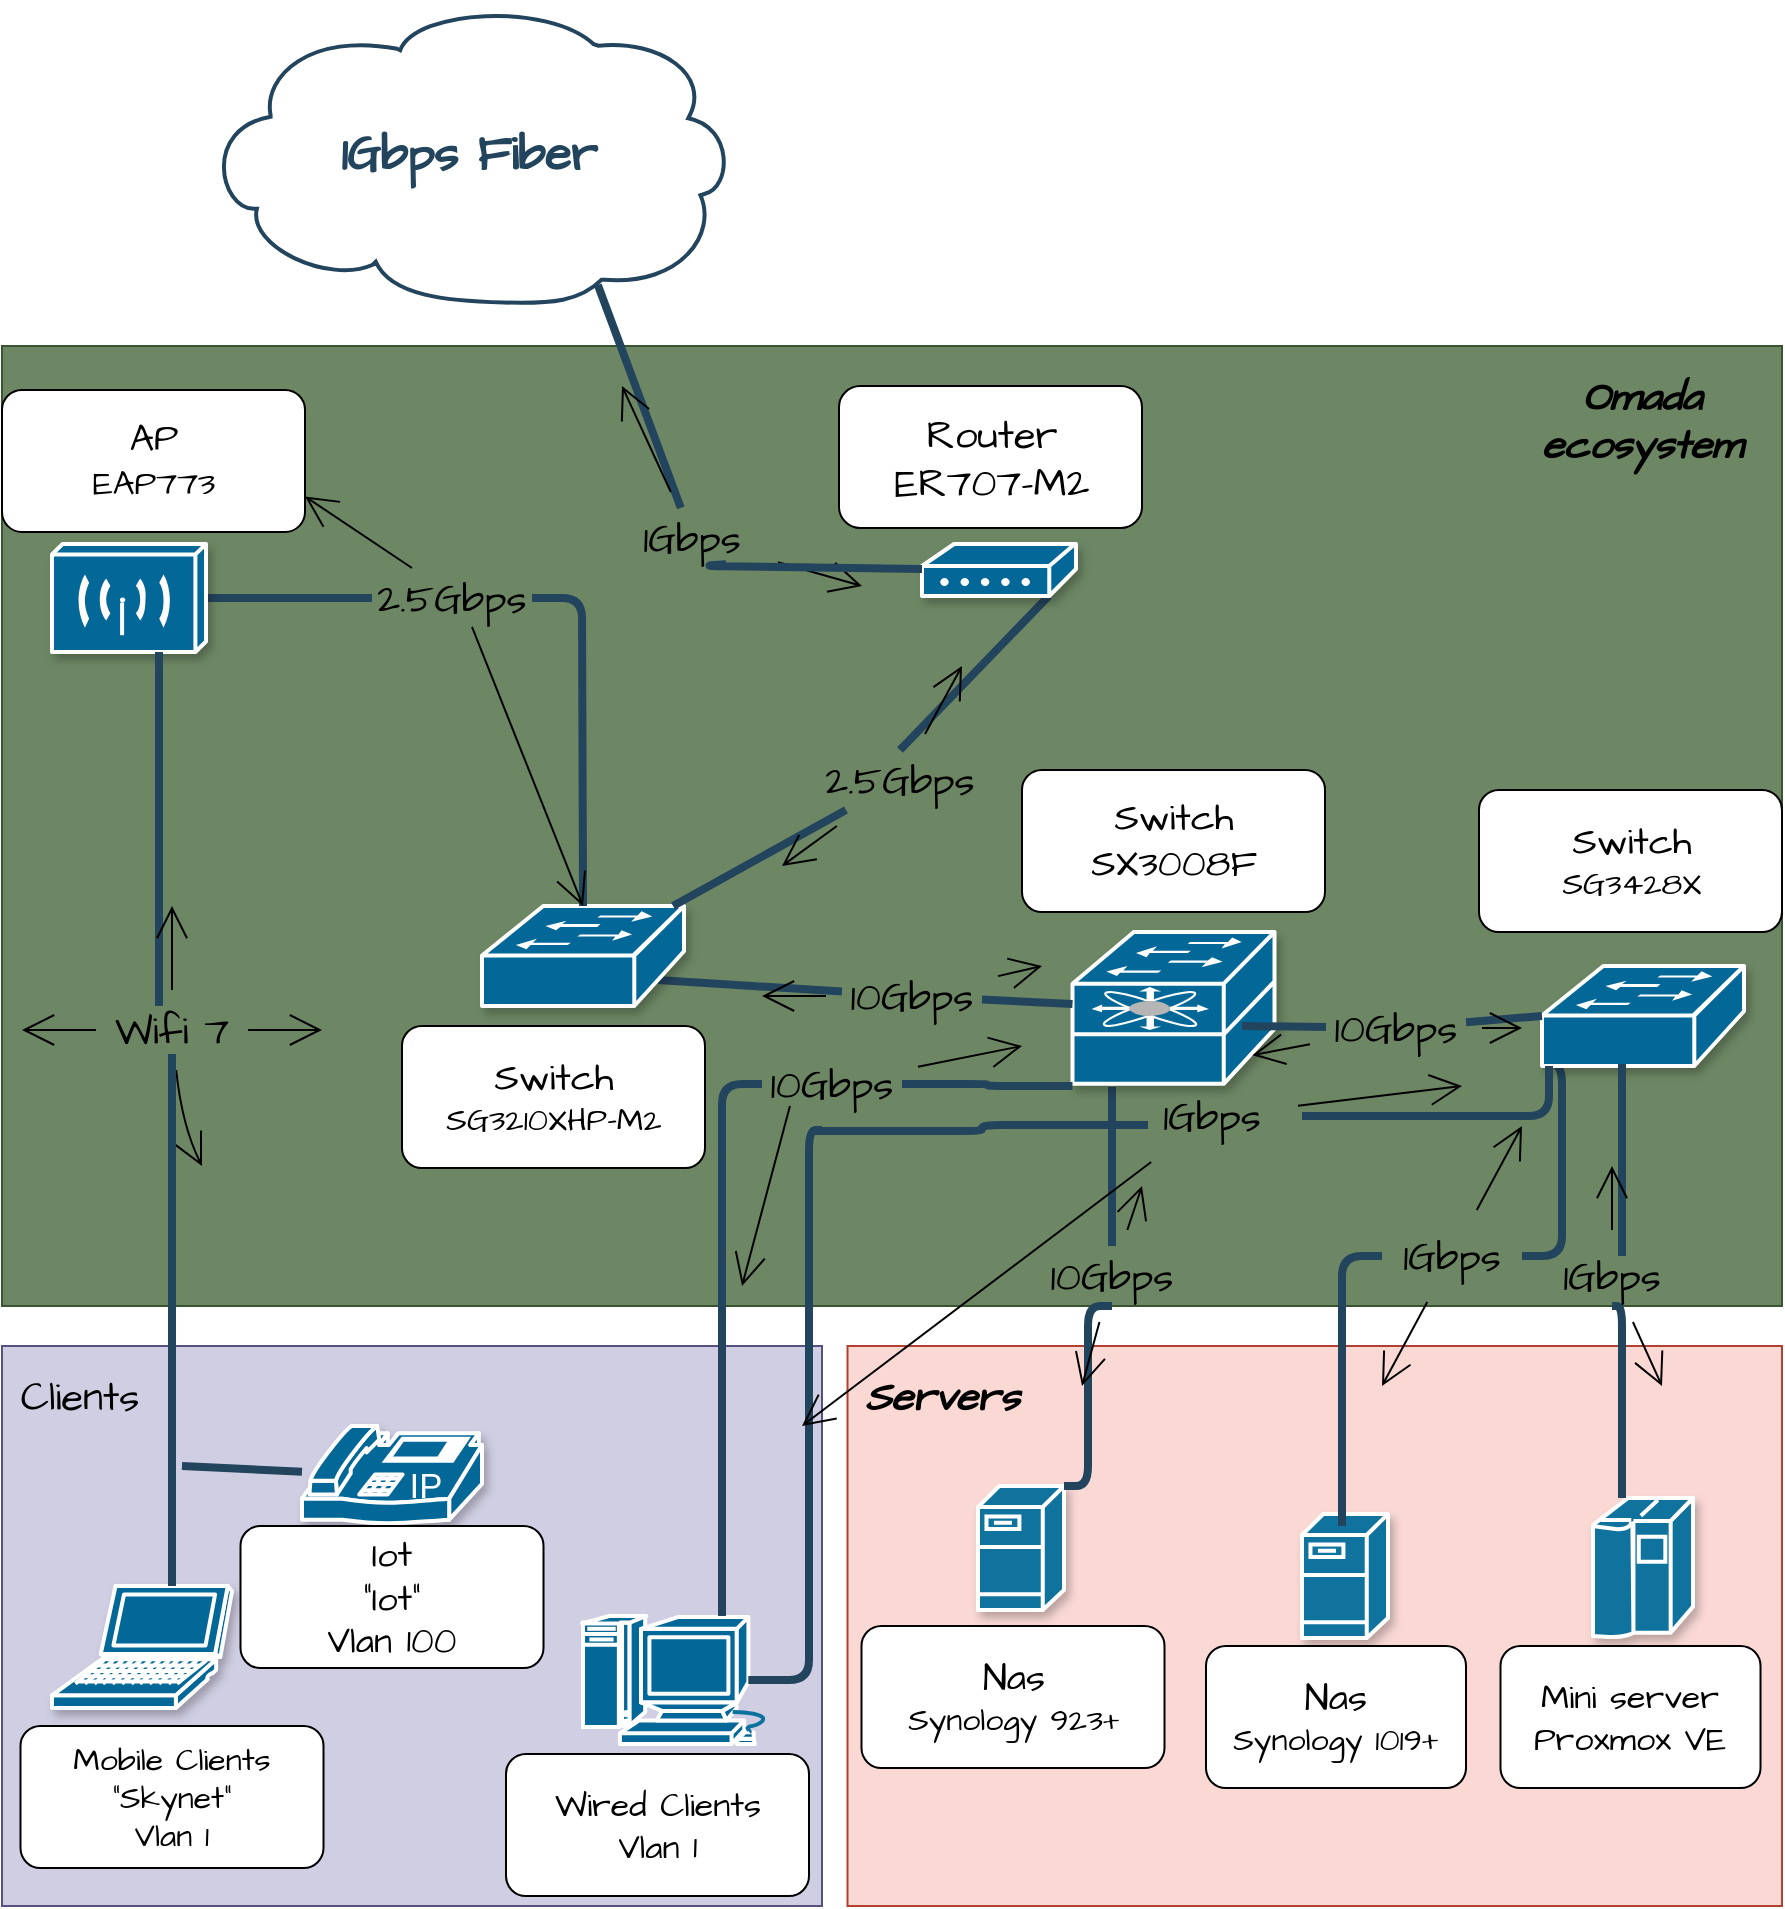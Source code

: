 <mxfile version="26.2.4">
  <diagram id="6a731a19-8d31-9384-78a2-239565b7b9f0" name="Page-1">
    <mxGraphModel dx="1635" dy="1643" grid="1" gridSize="10" guides="1" tooltips="1" connect="1" arrows="1" fold="0" page="1" pageScale="1" pageWidth="1169" pageHeight="827" background="none" math="0" shadow="0">
      <root>
        <mxCell id="0" />
        <mxCell id="1" parent="0" />
        <mxCell id="ZhFbryE1ptQTZO-xs4pi-2259" value="" style="rounded=0;whiteSpace=wrap;html=1;fontFamily=Architects Daughter;fontSource=https%3A%2F%2Ffonts.googleapis.com%2Fcss%3Ffamily%3DArchitects%2BDaughter;fillColor=#fad9d5;strokeColor=#ae4132;movable=0;resizable=0;rotatable=0;deletable=0;editable=0;locked=1;connectable=0;" vertex="1" parent="1">
          <mxGeometry x="982.75" y="560" width="467.25" height="280" as="geometry" />
        </mxCell>
        <mxCell id="ZhFbryE1ptQTZO-xs4pi-2248" value="" style="rounded=0;whiteSpace=wrap;html=1;fontFamily=Architects Daughter;fontSource=https%3A%2F%2Ffonts.googleapis.com%2Fcss%3Ffamily%3DArchitects%2BDaughter;fillColor=#6d8764;fontColor=#ffffff;strokeColor=#3A5431;movable=0;resizable=0;rotatable=0;deletable=0;editable=0;locked=1;connectable=0;" vertex="1" parent="1">
          <mxGeometry x="560" y="60" width="890" height="480" as="geometry" />
        </mxCell>
        <mxCell id="2103" value="" style="shape=mxgraph.cisco.servers.fileserver;html=1;dashed=0;fillColor=#10739E;strokeColor=#ffffff;strokeWidth=2;verticalLabelPosition=bottom;verticalAlign=top;fontFamily=Helvetica;fontSize=36;fontColor=#FFB366;shadow=1;" parent="1" vertex="1">
          <mxGeometry x="1048" y="630" width="43" height="62" as="geometry" />
        </mxCell>
        <mxCell id="2104" value="" style="shape=mxgraph.cisco.servers.fileserver;html=1;dashed=0;fillColor=#10739E;strokeColor=#ffffff;strokeWidth=2;verticalLabelPosition=bottom;verticalAlign=top;fontFamily=Helvetica;fontSize=36;fontColor=#FFB366;shadow=1;" parent="1" vertex="1">
          <mxGeometry x="1210" y="644" width="43" height="62" as="geometry" />
        </mxCell>
        <mxCell id="2105" value="" style="shape=mxgraph.cisco.computers_and_peripherals.ibm_mainframe;html=1;dashed=0;fillColor=#10739E;strokeColor=#ffffff;strokeWidth=2;verticalLabelPosition=bottom;verticalAlign=top;fontFamily=Helvetica;fontSize=36;fontColor=#FFB366;shadow=1;" parent="1" vertex="1">
          <mxGeometry x="1355.5" y="636" width="50" height="70" as="geometry" />
        </mxCell>
        <mxCell id="2109" value="&lt;div&gt;&lt;font data-font-src=&quot;https://fonts.googleapis.com/css?family=Architects+Daughter&quot; face=&quot;Architects Daughter&quot;&gt;1Gbps Fiber&lt;/font&gt;&lt;/div&gt;" style="shape=mxgraph.cisco.storage.cloud;html=1;dashed=0;strokeColor=#23445D;fillColor=#ffffff;strokeWidth=2;fontFamily=Helvetica;fontSize=24;fontColor=#23445D;align=center;fontStyle=1" parent="1" vertex="1">
          <mxGeometry x="660" y="-112" width="266" height="151" as="geometry" />
        </mxCell>
        <mxCell id="2164" value="" style="edgeStyle=elbowEdgeStyle;elbow=horizontal;endArrow=none;html=1;strokeColor=#23445D;endFill=0;strokeWidth=4;rounded=1;entryX=0.196;entryY=1.006;entryDx=0;entryDy=0;entryPerimeter=0;" parent="1" source="ZhFbryE1ptQTZO-xs4pi-2260" edge="1" target="ZhFbryE1ptQTZO-xs4pi-2233">
          <mxGeometry width="100" height="100" relative="1" as="geometry">
            <mxPoint x="1139" y="717" as="sourcePoint" />
            <mxPoint x="1139.278" y="759.083" as="targetPoint" />
          </mxGeometry>
        </mxCell>
        <mxCell id="2165" value="" style="edgeStyle=elbowEdgeStyle;elbow=horizontal;endArrow=none;html=1;strokeColor=#23445D;endFill=0;strokeWidth=4;rounded=1;exitX=0;exitY=0.5;exitDx=0;exitDy=0;" parent="1" source="ZhFbryE1ptQTZO-xs4pi-2262" edge="1">
          <mxGeometry width="100" height="100" relative="1" as="geometry">
            <mxPoint x="1330" y="430" as="sourcePoint" />
            <mxPoint x="1230" y="650" as="targetPoint" />
            <Array as="points">
              <mxPoint x="1230" y="590" />
            </Array>
          </mxGeometry>
        </mxCell>
        <mxCell id="2166" value="" style="edgeStyle=elbowEdgeStyle;elbow=horizontal;endArrow=none;html=1;strokeColor=#23445D;endFill=0;strokeWidth=4;rounded=1;entryX=0;entryY=0.98;entryDx=0;entryDy=0;entryPerimeter=0;exitX=1;exitY=0.5;exitDx=0;exitDy=0;" parent="1" source="ZhFbryE1ptQTZO-xs4pi-2262" edge="1" target="ZhFbryE1ptQTZO-xs4pi-2253">
          <mxGeometry width="100" height="100" relative="1" as="geometry">
            <mxPoint x="1295" y="717" as="sourcePoint" />
            <mxPoint x="1270" y="510" as="targetPoint" />
            <Array as="points">
              <mxPoint x="1340" y="460" />
            </Array>
          </mxGeometry>
        </mxCell>
        <mxCell id="2169" value="" style="edgeStyle=elbowEdgeStyle;elbow=horizontal;endArrow=none;html=1;strokeColor=#23445D;endFill=0;strokeWidth=4;rounded=1;entryX=1;entryY=0.5;entryDx=0;entryDy=0;entryPerimeter=0;exitX=0;exitY=0.5;exitDx=0;exitDy=0;movable=0;resizable=0;rotatable=0;deletable=0;editable=0;locked=1;connectable=0;" parent="1" edge="1" target="ZhFbryE1ptQTZO-xs4pi-2242" source="ZhFbryE1ptQTZO-xs4pi-2244">
          <mxGeometry width="100" height="100" relative="1" as="geometry">
            <mxPoint x="760" y="257" as="sourcePoint" />
            <mxPoint x="1244.278" y="345.083" as="targetPoint" />
            <Array as="points" />
          </mxGeometry>
        </mxCell>
        <mxCell id="2170" value="" style="elbow=horizontal;endArrow=none;html=1;strokeColor=#23445D;endFill=0;strokeWidth=4;rounded=1;exitX=0.5;exitY=0;exitDx=0;exitDy=0;exitPerimeter=0;" parent="1" edge="1" source="ZhFbryE1ptQTZO-xs4pi-2239">
          <mxGeometry width="100" height="100" relative="1" as="geometry">
            <mxPoint x="1207.831" y="252" as="sourcePoint" />
            <mxPoint x="1083.359" y="185" as="targetPoint" />
            <Array as="points" />
          </mxGeometry>
        </mxCell>
        <mxCell id="2171" value="" style="elbow=horizontal;endArrow=none;html=1;strokeColor=#23445D;endFill=0;strokeWidth=4;rounded=1;entryX=0.87;entryY=0.74;entryDx=0;entryDy=0;entryPerimeter=0;" parent="1" edge="1" target="ZhFbryE1ptQTZO-xs4pi-2235" source="ZhFbryE1ptQTZO-xs4pi-2236">
          <mxGeometry width="100" height="100" relative="1" as="geometry">
            <mxPoint x="1142.33" y="285.998" as="sourcePoint" />
            <mxPoint x="1010" y="359.18" as="targetPoint" />
          </mxGeometry>
        </mxCell>
        <mxCell id="ZhFbryE1ptQTZO-xs4pi-2227" value="" style="shape=mxgraph.cisco.modems_and_phones.modem;sketch=0;html=1;pointerEvents=1;dashed=0;fillColor=#036897;strokeColor=#ffffff;strokeWidth=2;verticalLabelPosition=bottom;verticalAlign=top;align=center;outlineConnect=0;fontFamily=Architects Daughter;fontSource=https%3A%2F%2Ffonts.googleapis.com%2Fcss%3Ffamily%3DArchitects%2BDaughter;shadow=1;" vertex="1" parent="1">
          <mxGeometry x="1020" y="159" width="77" height="26" as="geometry" />
        </mxCell>
        <mxCell id="ZhFbryE1ptQTZO-xs4pi-2229" value="&lt;div&gt;&lt;font style=&quot;font-size: 20px;&quot;&gt;Router&lt;/font&gt;&lt;/div&gt;&lt;div&gt;&lt;font style=&quot;font-size: 20px;&quot;&gt;ER707-M2&lt;/font&gt;&lt;/div&gt;" style="rounded=1;whiteSpace=wrap;html=1;fontFamily=Architects Daughter;fontSource=https%3A%2F%2Ffonts.googleapis.com%2Fcss%3Ffamily%3DArchitects%2BDaughter;" vertex="1" parent="1">
          <mxGeometry x="978.5" y="80" width="151.5" height="71" as="geometry" />
        </mxCell>
        <mxCell id="ZhFbryE1ptQTZO-xs4pi-2232" value="" style="elbow=horizontal;endArrow=none;html=1;strokeColor=#23445D;endFill=0;strokeWidth=4;rounded=1;entryX=0.744;entryY=0.937;entryDx=0;entryDy=0;entryPerimeter=0;" edge="1" parent="1" source="ZhFbryE1ptQTZO-xs4pi-2321" target="2109">
          <mxGeometry width="100" height="100" relative="1" as="geometry">
            <mxPoint x="1042" y="173.168" as="sourcePoint" />
            <mxPoint x="950" y="170" as="targetPoint" />
            <Array as="points" />
          </mxGeometry>
        </mxCell>
        <mxCell id="ZhFbryE1ptQTZO-xs4pi-2233" value="" style="shape=mxgraph.cisco.switches.fibre_channel_fabric_switch;html=1;pointerEvents=1;dashed=0;fillColor=#036897;strokeColor=#ffffff;strokeWidth=2;verticalLabelPosition=bottom;verticalAlign=top;align=center;outlineConnect=0;fontFamily=Architects Daughter;fontSource=https%3A%2F%2Ffonts.googleapis.com%2Fcss%3Ffamily%3DArchitects%2BDaughter;shadow=1;" vertex="1" parent="1">
          <mxGeometry x="1095.25" y="353" width="101" height="77" as="geometry" />
        </mxCell>
        <mxCell id="ZhFbryE1ptQTZO-xs4pi-2234" value="&lt;div&gt;&lt;font style=&quot;font-size: 19px;&quot;&gt;Switch&lt;/font&gt;&lt;/div&gt;&lt;div&gt;&lt;font style=&quot;font-size: 19px;&quot;&gt;SX3008F&lt;/font&gt;&lt;/div&gt;" style="rounded=1;whiteSpace=wrap;html=1;fontFamily=Architects Daughter;fontSource=https%3A%2F%2Ffonts.googleapis.com%2Fcss%3Ffamily%3DArchitects%2BDaughter;arcSize=14;" vertex="1" parent="1">
          <mxGeometry x="1070" y="272" width="151.5" height="71" as="geometry" />
        </mxCell>
        <mxCell id="ZhFbryE1ptQTZO-xs4pi-2235" value="" style="shape=mxgraph.cisco.switches.workgroup_switch;sketch=0;html=1;pointerEvents=1;dashed=0;fillColor=#036897;strokeColor=#ffffff;strokeWidth=2;verticalLabelPosition=bottom;verticalAlign=top;align=center;outlineConnect=0;fontFamily=Architects Daughter;fontSource=https%3A%2F%2Ffonts.googleapis.com%2Fcss%3Ffamily%3DArchitects%2BDaughter;shadow=1;" vertex="1" parent="1">
          <mxGeometry x="800" y="340" width="101" height="50" as="geometry" />
        </mxCell>
        <mxCell id="ZhFbryE1ptQTZO-xs4pi-2237" value="" style="elbow=horizontal;endArrow=none;html=1;strokeColor=#23445D;endFill=0;strokeWidth=4;rounded=1" edge="1" parent="1" source="ZhFbryE1ptQTZO-xs4pi-2233" target="ZhFbryE1ptQTZO-xs4pi-2236">
          <mxGeometry width="100" height="100" relative="1" as="geometry">
            <mxPoint x="1150" y="388" as="sourcePoint" />
            <mxPoint x="1010" y="359.18" as="targetPoint" />
          </mxGeometry>
        </mxCell>
        <mxCell id="ZhFbryE1ptQTZO-xs4pi-2272" style="edgeStyle=none;curved=1;rounded=0;orthogonalLoop=1;jettySize=auto;html=1;fontFamily=Architects Daughter;fontSource=https%3A%2F%2Ffonts.googleapis.com%2Fcss%3Ffamily%3DArchitects%2BDaughter;fontSize=16;startSize=14;endArrow=open;endSize=14;sourcePerimeterSpacing=8;targetPerimeterSpacing=8;" edge="1" parent="1" source="ZhFbryE1ptQTZO-xs4pi-2236">
          <mxGeometry relative="1" as="geometry">
            <mxPoint x="1080" y="370" as="targetPoint" />
          </mxGeometry>
        </mxCell>
        <mxCell id="ZhFbryE1ptQTZO-xs4pi-2273" style="edgeStyle=none;curved=1;rounded=0;orthogonalLoop=1;jettySize=auto;html=1;fontFamily=Architects Daughter;fontSource=https%3A%2F%2Ffonts.googleapis.com%2Fcss%3Ffamily%3DArchitects%2BDaughter;fontSize=16;startSize=14;endArrow=open;endSize=14;sourcePerimeterSpacing=8;targetPerimeterSpacing=8;" edge="1" parent="1" source="ZhFbryE1ptQTZO-xs4pi-2236">
          <mxGeometry relative="1" as="geometry">
            <mxPoint x="940" y="385" as="targetPoint" />
          </mxGeometry>
        </mxCell>
        <mxCell id="ZhFbryE1ptQTZO-xs4pi-2236" value="&lt;div&gt;10Gbps&lt;/div&gt;" style="text;strokeColor=none;fillColor=none;html=1;align=center;verticalAlign=middle;whiteSpace=wrap;rounded=0;fontSize=20;fontFamily=Architects Daughter;fontSource=https%3A%2F%2Ffonts.googleapis.com%2Fcss%3Ffamily%3DArchitects%2BDaughter;" vertex="1" parent="1">
          <mxGeometry x="980" y="370" width="70" height="30" as="geometry" />
        </mxCell>
        <mxCell id="ZhFbryE1ptQTZO-xs4pi-2240" value="" style="elbow=horizontal;endArrow=none;html=1;strokeColor=#23445D;endFill=0;strokeWidth=4;rounded=1;" edge="1" parent="1" source="ZhFbryE1ptQTZO-xs4pi-2235" target="ZhFbryE1ptQTZO-xs4pi-2239">
          <mxGeometry width="100" height="100" relative="1" as="geometry">
            <mxPoint x="961" y="350" as="sourcePoint" />
            <mxPoint x="1083" y="185" as="targetPoint" />
            <Array as="points" />
          </mxGeometry>
        </mxCell>
        <mxCell id="ZhFbryE1ptQTZO-xs4pi-2274" style="edgeStyle=none;curved=1;rounded=0;orthogonalLoop=1;jettySize=auto;html=1;fontFamily=Architects Daughter;fontSource=https%3A%2F%2Ffonts.googleapis.com%2Fcss%3Ffamily%3DArchitects%2BDaughter;fontSize=16;startSize=14;endArrow=open;endSize=14;sourcePerimeterSpacing=8;targetPerimeterSpacing=8;" edge="1" parent="1" source="ZhFbryE1ptQTZO-xs4pi-2239">
          <mxGeometry relative="1" as="geometry">
            <mxPoint x="950" y="320" as="targetPoint" />
          </mxGeometry>
        </mxCell>
        <mxCell id="ZhFbryE1ptQTZO-xs4pi-2275" style="edgeStyle=none;curved=1;rounded=0;orthogonalLoop=1;jettySize=auto;html=1;fontFamily=Architects Daughter;fontSource=https%3A%2F%2Ffonts.googleapis.com%2Fcss%3Ffamily%3DArchitects%2BDaughter;fontSize=16;startSize=14;endArrow=open;endSize=14;sourcePerimeterSpacing=8;targetPerimeterSpacing=8;" edge="1" parent="1" source="ZhFbryE1ptQTZO-xs4pi-2239">
          <mxGeometry relative="1" as="geometry">
            <mxPoint x="1040" y="220" as="targetPoint" />
          </mxGeometry>
        </mxCell>
        <mxCell id="ZhFbryE1ptQTZO-xs4pi-2239" value="2.5Gbps" style="text;strokeColor=none;fillColor=none;html=1;align=center;verticalAlign=middle;whiteSpace=wrap;rounded=0;fontSize=20;fontFamily=Architects Daughter;fontSource=https%3A%2F%2Ffonts.googleapis.com%2Fcss%3Ffamily%3DArchitects%2BDaughter;" vertex="1" parent="1">
          <mxGeometry x="979" y="262" width="60" height="30" as="geometry" />
        </mxCell>
        <mxCell id="ZhFbryE1ptQTZO-xs4pi-2241" value="&lt;div&gt;&lt;font style=&quot;font-size: 19px;&quot;&gt;Switch&lt;/font&gt;&lt;/div&gt;&lt;div&gt;&lt;font style=&quot;font-size: 16px;&quot;&gt;SG3210XHP-M2&lt;/font&gt;&lt;/div&gt;" style="rounded=1;whiteSpace=wrap;html=1;fontFamily=Architects Daughter;fontSource=https%3A%2F%2Ffonts.googleapis.com%2Fcss%3Ffamily%3DArchitects%2BDaughter;arcSize=14;" vertex="1" parent="1">
          <mxGeometry x="760" y="400" width="151.5" height="71" as="geometry" />
        </mxCell>
        <mxCell id="ZhFbryE1ptQTZO-xs4pi-2242" value="" style="shape=mxgraph.cisco.wireless.wireless_transport;html=1;pointerEvents=1;dashed=0;fillColor=#036897;strokeColor=#ffffff;strokeWidth=2;verticalLabelPosition=bottom;verticalAlign=top;align=center;outlineConnect=0;fontFamily=Architects Daughter;fontSource=https%3A%2F%2Ffonts.googleapis.com%2Fcss%3Ffamily%3DArchitects%2BDaughter;shadow=1;" vertex="1" parent="1">
          <mxGeometry x="584.998" y="158.983" width="77" height="54" as="geometry" />
        </mxCell>
        <mxCell id="ZhFbryE1ptQTZO-xs4pi-2243" value="&lt;div&gt;&lt;font style=&quot;font-size: 19px;&quot;&gt;AP&lt;/font&gt;&lt;/div&gt;&lt;div&gt;&lt;font style=&quot;font-size: 17px;&quot;&gt;EAP773&lt;/font&gt;&lt;/div&gt;" style="rounded=1;whiteSpace=wrap;html=1;fontFamily=Architects Daughter;fontSource=https%3A%2F%2Ffonts.googleapis.com%2Fcss%3Ffamily%3DArchitects%2BDaughter;arcSize=14;" vertex="1" parent="1">
          <mxGeometry x="560" y="81.96" width="151.5" height="71" as="geometry" />
        </mxCell>
        <mxCell id="ZhFbryE1ptQTZO-xs4pi-2245" value="" style="edgeStyle=elbowEdgeStyle;elbow=horizontal;endArrow=none;html=1;strokeColor=#23445D;endFill=0;strokeWidth=4;rounded=1;exitX=0.5;exitY=0;exitDx=0;exitDy=0;exitPerimeter=0;entryX=1;entryY=0.5;entryDx=0;entryDy=0;entryPerimeter=0;" edge="1" parent="1" source="ZhFbryE1ptQTZO-xs4pi-2235" target="ZhFbryE1ptQTZO-xs4pi-2244">
          <mxGeometry width="100" height="100" relative="1" as="geometry">
            <mxPoint x="961" y="350" as="sourcePoint" />
            <mxPoint x="677" y="257" as="targetPoint" />
            <Array as="points">
              <mxPoint x="850" y="260" />
            </Array>
          </mxGeometry>
        </mxCell>
        <mxCell id="ZhFbryE1ptQTZO-xs4pi-2246" value="" style="edgeStyle=none;curved=1;rounded=0;orthogonalLoop=1;jettySize=auto;html=1;fontFamily=Architects Daughter;fontSource=https%3A%2F%2Ffonts.googleapis.com%2Fcss%3Ffamily%3DArchitects%2BDaughter;fontSize=16;startSize=14;endArrow=open;endSize=14;sourcePerimeterSpacing=8;targetPerimeterSpacing=8;exitX=0.625;exitY=0.983;exitDx=0;exitDy=0;exitPerimeter=0;entryX=0.5;entryY=0;entryDx=0;entryDy=0;entryPerimeter=0;" edge="1" parent="1" source="ZhFbryE1ptQTZO-xs4pi-2244" target="ZhFbryE1ptQTZO-xs4pi-2235">
          <mxGeometry relative="1" as="geometry">
            <mxPoint x="805.528" y="284" as="sourcePoint" />
            <mxPoint x="910.0" y="408" as="targetPoint" />
          </mxGeometry>
        </mxCell>
        <mxCell id="ZhFbryE1ptQTZO-xs4pi-2247" value="" style="edgeStyle=none;curved=1;rounded=0;orthogonalLoop=1;jettySize=auto;html=1;fontFamily=Architects Daughter;fontSource=https%3A%2F%2Ffonts.googleapis.com%2Fcss%3Ffamily%3DArchitects%2BDaughter;fontSize=16;startSize=14;endArrow=open;endSize=14;sourcePerimeterSpacing=8;targetPerimeterSpacing=8;entryX=1;entryY=0.75;entryDx=0;entryDy=0;exitX=0.25;exitY=0;exitDx=0;exitDy=0;" edge="1" parent="1" source="ZhFbryE1ptQTZO-xs4pi-2244" target="ZhFbryE1ptQTZO-xs4pi-2243">
          <mxGeometry relative="1" as="geometry">
            <mxPoint x="707.25" y="151.002" as="targetPoint" />
          </mxGeometry>
        </mxCell>
        <mxCell id="ZhFbryE1ptQTZO-xs4pi-2244" value="&lt;div&gt;2.5Gbps&lt;/div&gt;" style="text;strokeColor=none;fillColor=none;html=1;align=center;verticalAlign=middle;whiteSpace=wrap;rounded=0;fontSize=20;fontFamily=Architects Daughter;fontSource=https%3A%2F%2Ffonts.googleapis.com%2Fcss%3Ffamily%3DArchitects%2BDaughter;" vertex="1" parent="1">
          <mxGeometry x="745" y="170.98" width="80" height="30" as="geometry" />
        </mxCell>
        <mxCell id="ZhFbryE1ptQTZO-xs4pi-2251" value="&lt;i&gt;&lt;b&gt;Omada ecosystem&lt;/b&gt;&lt;/i&gt;" style="text;strokeColor=none;fillColor=none;html=1;align=center;verticalAlign=middle;whiteSpace=wrap;rounded=0;fontSize=20;fontFamily=Architects Daughter;fontSource=https%3A%2F%2Ffonts.googleapis.com%2Fcss%3Ffamily%3DArchitects%2BDaughter;" vertex="1" parent="1">
          <mxGeometry x="1350" y="81.96" width="60" height="30" as="geometry" />
        </mxCell>
        <mxCell id="ZhFbryE1ptQTZO-xs4pi-2253" value="" style="shape=mxgraph.cisco.switches.workgroup_switch;sketch=0;html=1;pointerEvents=1;dashed=0;fillColor=#036897;strokeColor=#ffffff;strokeWidth=2;verticalLabelPosition=bottom;verticalAlign=top;align=center;outlineConnect=0;fontFamily=Architects Daughter;fontSource=https%3A%2F%2Ffonts.googleapis.com%2Fcss%3Ffamily%3DArchitects%2BDaughter;shadow=1;" vertex="1" parent="1">
          <mxGeometry x="1330" y="370" width="101" height="50" as="geometry" />
        </mxCell>
        <mxCell id="ZhFbryE1ptQTZO-xs4pi-2254" value="&lt;div&gt;&lt;font style=&quot;font-size: 19px;&quot;&gt;Switch&lt;/font&gt;&lt;/div&gt;&lt;div&gt;&lt;font style=&quot;font-size: 16px;&quot;&gt;SG3428X&lt;/font&gt;&lt;/div&gt;" style="rounded=1;whiteSpace=wrap;html=1;fontFamily=Architects Daughter;fontSource=https%3A%2F%2Ffonts.googleapis.com%2Fcss%3Ffamily%3DArchitects%2BDaughter;arcSize=14;" vertex="1" parent="1">
          <mxGeometry x="1298.5" y="282" width="151.5" height="71" as="geometry" />
        </mxCell>
        <mxCell id="ZhFbryE1ptQTZO-xs4pi-2255" value="" style="elbow=horizontal;endArrow=none;html=1;strokeColor=#23445D;endFill=0;strokeWidth=4;rounded=1;" edge="1" parent="1" source="ZhFbryE1ptQTZO-xs4pi-2257">
          <mxGeometry width="100" height="100" relative="1" as="geometry">
            <mxPoint x="1384.33" y="305.998" as="sourcePoint" />
            <mxPoint x="1180" y="400" as="targetPoint" />
          </mxGeometry>
        </mxCell>
        <mxCell id="ZhFbryE1ptQTZO-xs4pi-2256" value="" style="elbow=horizontal;endArrow=none;html=1;strokeColor=#23445D;endFill=0;strokeWidth=4;rounded=1;exitX=0;exitY=0.5;exitDx=0;exitDy=0;exitPerimeter=0;" edge="1" parent="1" target="ZhFbryE1ptQTZO-xs4pi-2257" source="ZhFbryE1ptQTZO-xs4pi-2253">
          <mxGeometry width="100" height="100" relative="1" as="geometry">
            <mxPoint x="1337" y="409" as="sourcePoint" />
            <mxPoint x="1252" y="379.18" as="targetPoint" />
          </mxGeometry>
        </mxCell>
        <mxCell id="ZhFbryE1ptQTZO-xs4pi-2276" style="edgeStyle=none;curved=1;rounded=0;orthogonalLoop=1;jettySize=auto;html=1;fontFamily=Architects Daughter;fontSource=https%3A%2F%2Ffonts.googleapis.com%2Fcss%3Ffamily%3DArchitects%2BDaughter;fontSize=16;startSize=14;endArrow=open;endSize=14;sourcePerimeterSpacing=8;targetPerimeterSpacing=8;" edge="1" parent="1" source="ZhFbryE1ptQTZO-xs4pi-2257">
          <mxGeometry relative="1" as="geometry">
            <mxPoint x="1320" y="401" as="targetPoint" />
          </mxGeometry>
        </mxCell>
        <mxCell id="ZhFbryE1ptQTZO-xs4pi-2257" value="&lt;div&gt;10Gbps&lt;/div&gt;" style="text;strokeColor=none;fillColor=none;html=1;align=center;verticalAlign=middle;whiteSpace=wrap;rounded=0;fontSize=20;fontFamily=Architects Daughter;fontSource=https%3A%2F%2Ffonts.googleapis.com%2Fcss%3Ffamily%3DArchitects%2BDaughter;" vertex="1" parent="1">
          <mxGeometry x="1222" y="386" width="70" height="30" as="geometry" />
        </mxCell>
        <mxCell id="ZhFbryE1ptQTZO-xs4pi-2261" value="" style="edgeStyle=elbowEdgeStyle;elbow=horizontal;endArrow=none;html=1;strokeColor=#23445D;endFill=0;strokeWidth=4;rounded=1;entryX=0.5;entryY=1;entryDx=0;entryDy=0;exitX=1;exitY=0;exitDx=0;exitDy=0;exitPerimeter=0;" edge="1" parent="1" source="2103" target="ZhFbryE1ptQTZO-xs4pi-2260">
          <mxGeometry width="100" height="100" relative="1" as="geometry">
            <mxPoint x="1114.78" y="630" as="sourcePoint" />
            <mxPoint x="1114.5" y="540.18" as="targetPoint" />
          </mxGeometry>
        </mxCell>
        <mxCell id="ZhFbryE1ptQTZO-xs4pi-2270" style="edgeStyle=none;curved=1;rounded=0;orthogonalLoop=1;jettySize=auto;html=1;fontFamily=Architects Daughter;fontSource=https%3A%2F%2Ffonts.googleapis.com%2Fcss%3Ffamily%3DArchitects%2BDaughter;fontSize=16;startSize=14;endArrow=open;endSize=14;sourcePerimeterSpacing=8;targetPerimeterSpacing=8;" edge="1" parent="1" source="ZhFbryE1ptQTZO-xs4pi-2260">
          <mxGeometry relative="1" as="geometry">
            <mxPoint x="1130" y="480" as="targetPoint" />
          </mxGeometry>
        </mxCell>
        <mxCell id="ZhFbryE1ptQTZO-xs4pi-2271" style="edgeStyle=none;curved=1;rounded=0;orthogonalLoop=1;jettySize=auto;html=1;fontFamily=Architects Daughter;fontSource=https%3A%2F%2Ffonts.googleapis.com%2Fcss%3Ffamily%3DArchitects%2BDaughter;fontSize=16;startSize=14;endArrow=open;endSize=14;sourcePerimeterSpacing=8;targetPerimeterSpacing=8;" edge="1" parent="1" source="ZhFbryE1ptQTZO-xs4pi-2260">
          <mxGeometry relative="1" as="geometry">
            <mxPoint x="1100" y="580" as="targetPoint" />
          </mxGeometry>
        </mxCell>
        <mxCell id="ZhFbryE1ptQTZO-xs4pi-2260" value="&lt;div&gt;10Gbps&lt;/div&gt;" style="text;strokeColor=none;fillColor=none;html=1;align=center;verticalAlign=middle;whiteSpace=wrap;rounded=0;fontSize=20;fontFamily=Architects Daughter;fontSource=https%3A%2F%2Ffonts.googleapis.com%2Fcss%3Ffamily%3DArchitects%2BDaughter;" vertex="1" parent="1">
          <mxGeometry x="1080" y="510" width="70" height="30" as="geometry" />
        </mxCell>
        <mxCell id="ZhFbryE1ptQTZO-xs4pi-2263" value="" style="edgeStyle=elbowEdgeStyle;elbow=horizontal;endArrow=none;html=1;strokeColor=#23445D;endFill=0;strokeWidth=4;rounded=1;" edge="1" parent="1">
          <mxGeometry width="100" height="100" relative="1" as="geometry">
            <mxPoint x="1370" y="419" as="sourcePoint" />
            <mxPoint x="1370" y="515" as="targetPoint" />
            <Array as="points">
              <mxPoint x="1370" y="450" />
            </Array>
          </mxGeometry>
        </mxCell>
        <mxCell id="ZhFbryE1ptQTZO-xs4pi-2267" style="edgeStyle=none;curved=1;rounded=0;orthogonalLoop=1;jettySize=auto;html=1;fontFamily=Architects Daughter;fontSource=https%3A%2F%2Ffonts.googleapis.com%2Fcss%3Ffamily%3DArchitects%2BDaughter;fontSize=16;startSize=14;endArrow=open;endSize=14;sourcePerimeterSpacing=8;targetPerimeterSpacing=8;" edge="1" parent="1" source="ZhFbryE1ptQTZO-xs4pi-2262">
          <mxGeometry relative="1" as="geometry">
            <mxPoint x="1320" y="450" as="targetPoint" />
          </mxGeometry>
        </mxCell>
        <mxCell id="ZhFbryE1ptQTZO-xs4pi-2268" style="edgeStyle=none;curved=1;rounded=0;orthogonalLoop=1;jettySize=auto;html=1;fontFamily=Architects Daughter;fontSource=https%3A%2F%2Ffonts.googleapis.com%2Fcss%3Ffamily%3DArchitects%2BDaughter;fontSize=16;startSize=14;endArrow=open;endSize=14;sourcePerimeterSpacing=8;targetPerimeterSpacing=8;" edge="1" parent="1" source="ZhFbryE1ptQTZO-xs4pi-2262">
          <mxGeometry relative="1" as="geometry">
            <mxPoint x="1250" y="580" as="targetPoint" />
          </mxGeometry>
        </mxCell>
        <mxCell id="ZhFbryE1ptQTZO-xs4pi-2262" value="&lt;div&gt;1Gbps&lt;/div&gt;" style="text;strokeColor=none;fillColor=none;html=1;align=center;verticalAlign=middle;whiteSpace=wrap;rounded=0;fontSize=20;fontFamily=Architects Daughter;fontSource=https%3A%2F%2Ffonts.googleapis.com%2Fcss%3Ffamily%3DArchitects%2BDaughter;" vertex="1" parent="1">
          <mxGeometry x="1250" y="500" width="70" height="30" as="geometry" />
        </mxCell>
        <mxCell id="ZhFbryE1ptQTZO-xs4pi-2265" value="" style="edgeStyle=elbowEdgeStyle;elbow=horizontal;endArrow=none;html=1;strokeColor=#23445D;endFill=0;strokeWidth=4;rounded=1;entryX=0.5;entryY=1;entryDx=0;entryDy=0;" edge="1" parent="1" source="2105" target="ZhFbryE1ptQTZO-xs4pi-2264">
          <mxGeometry width="100" height="100" relative="1" as="geometry">
            <mxPoint x="1370" y="636" as="sourcePoint" />
            <mxPoint x="1330" y="419" as="targetPoint" />
            <Array as="points">
              <mxPoint x="1370" y="550" />
            </Array>
          </mxGeometry>
        </mxCell>
        <mxCell id="ZhFbryE1ptQTZO-xs4pi-2266" style="edgeStyle=none;curved=1;rounded=0;orthogonalLoop=1;jettySize=auto;html=1;fontFamily=Architects Daughter;fontSource=https%3A%2F%2Ffonts.googleapis.com%2Fcss%3Ffamily%3DArchitects%2BDaughter;fontSize=16;startSize=14;endArrow=open;endSize=14;sourcePerimeterSpacing=8;targetPerimeterSpacing=8;" edge="1" parent="1" source="ZhFbryE1ptQTZO-xs4pi-2264">
          <mxGeometry relative="1" as="geometry">
            <mxPoint x="1390" y="580" as="targetPoint" />
          </mxGeometry>
        </mxCell>
        <mxCell id="ZhFbryE1ptQTZO-xs4pi-2269" style="edgeStyle=none;curved=1;rounded=0;orthogonalLoop=1;jettySize=auto;html=1;fontFamily=Architects Daughter;fontSource=https%3A%2F%2Ffonts.googleapis.com%2Fcss%3Ffamily%3DArchitects%2BDaughter;fontSize=16;startSize=14;endArrow=open;endSize=14;sourcePerimeterSpacing=8;targetPerimeterSpacing=8;" edge="1" parent="1" source="ZhFbryE1ptQTZO-xs4pi-2264">
          <mxGeometry relative="1" as="geometry">
            <mxPoint x="1365" y="470" as="targetPoint" />
          </mxGeometry>
        </mxCell>
        <mxCell id="ZhFbryE1ptQTZO-xs4pi-2264" value="&lt;div&gt;1Gbps&lt;/div&gt;" style="text;strokeColor=none;fillColor=none;html=1;align=center;verticalAlign=middle;whiteSpace=wrap;rounded=0;fontSize=20;fontFamily=Architects Daughter;fontSource=https%3A%2F%2Ffonts.googleapis.com%2Fcss%3Ffamily%3DArchitects%2BDaughter;" vertex="1" parent="1">
          <mxGeometry x="1330" y="510" width="70" height="30" as="geometry" />
        </mxCell>
        <mxCell id="ZhFbryE1ptQTZO-xs4pi-2277" style="edgeStyle=none;curved=1;rounded=0;orthogonalLoop=1;jettySize=auto;html=1;entryX=0.89;entryY=0.8;entryDx=0;entryDy=0;entryPerimeter=0;fontFamily=Architects Daughter;fontSource=https%3A%2F%2Ffonts.googleapis.com%2Fcss%3Ffamily%3DArchitects%2BDaughter;fontSize=16;startSize=14;endArrow=open;endSize=14;sourcePerimeterSpacing=8;targetPerimeterSpacing=8;" edge="1" parent="1" source="ZhFbryE1ptQTZO-xs4pi-2257" target="ZhFbryE1ptQTZO-xs4pi-2233">
          <mxGeometry relative="1" as="geometry" />
        </mxCell>
        <mxCell id="ZhFbryE1ptQTZO-xs4pi-2278" value="&lt;div&gt;&lt;font style=&quot;font-size: 19px;&quot;&gt;Nas&lt;/font&gt;&lt;/div&gt;&lt;div&gt;&lt;font style=&quot;font-size: 16px;&quot;&gt;Synology 923+&lt;/font&gt;&lt;/div&gt;" style="rounded=1;whiteSpace=wrap;html=1;fontFamily=Architects Daughter;fontSource=https%3A%2F%2Ffonts.googleapis.com%2Fcss%3Ffamily%3DArchitects%2BDaughter;arcSize=14;" vertex="1" parent="1">
          <mxGeometry x="989.75" y="700" width="151.5" height="71" as="geometry" />
        </mxCell>
        <mxCell id="ZhFbryE1ptQTZO-xs4pi-2280" value="&lt;div&gt;&lt;font style=&quot;font-size: 19px;&quot;&gt;Nas&lt;/font&gt;&lt;/div&gt;&lt;div&gt;&lt;font style=&quot;font-size: 16px;&quot;&gt;Synology 1019+&lt;/font&gt;&lt;/div&gt;" style="rounded=1;whiteSpace=wrap;html=1;fontFamily=Architects Daughter;fontSource=https%3A%2F%2Ffonts.googleapis.com%2Fcss%3Ffamily%3DArchitects%2BDaughter;arcSize=14;" vertex="1" parent="1">
          <mxGeometry x="1162" y="710" width="130" height="71" as="geometry" />
        </mxCell>
        <mxCell id="ZhFbryE1ptQTZO-xs4pi-2282" value="&lt;div&gt;&lt;i&gt;&lt;b&gt;Servers&lt;/b&gt;&lt;/i&gt;&lt;/div&gt;" style="text;strokeColor=none;fillColor=none;html=1;align=center;verticalAlign=middle;whiteSpace=wrap;rounded=0;fontSize=20;fontFamily=Architects Daughter;fontSource=https%3A%2F%2Ffonts.googleapis.com%2Fcss%3Ffamily%3DArchitects%2BDaughter;" vertex="1" parent="1">
          <mxGeometry x="1000" y="570" width="60" height="30" as="geometry" />
        </mxCell>
        <mxCell id="ZhFbryE1ptQTZO-xs4pi-2283" value="&lt;div&gt;&lt;font style=&quot;font-size: 17px;&quot;&gt;Mini server&lt;/font&gt;&lt;/div&gt;&lt;div&gt;&lt;font style=&quot;font-size: 17px;&quot;&gt;Proxmox VE&lt;/font&gt;&lt;/div&gt;" style="rounded=1;whiteSpace=wrap;html=1;fontFamily=Architects Daughter;fontSource=https%3A%2F%2Ffonts.googleapis.com%2Fcss%3Ffamily%3DArchitects%2BDaughter;arcSize=14;" vertex="1" parent="1">
          <mxGeometry x="1309.25" y="710" width="130" height="71" as="geometry" />
        </mxCell>
        <mxCell id="ZhFbryE1ptQTZO-xs4pi-2284" value="" style="rounded=0;whiteSpace=wrap;html=1;fontFamily=Architects Daughter;fontSource=https%3A%2F%2Ffonts.googleapis.com%2Fcss%3Ffamily%3DArchitects%2BDaughter;fillColor=#d0cee2;strokeColor=#56517e;movable=0;resizable=0;rotatable=0;deletable=0;editable=0;locked=1;connectable=0;" vertex="1" parent="1">
          <mxGeometry x="560" y="560" width="410" height="280" as="geometry" />
        </mxCell>
        <mxCell id="ZhFbryE1ptQTZO-xs4pi-2285" value="" style="shape=mxgraph.cisco.computers_and_peripherals.laptop;sketch=0;html=1;pointerEvents=1;dashed=0;fillColor=#036897;strokeColor=#ffffff;strokeWidth=2;verticalLabelPosition=bottom;verticalAlign=top;align=center;outlineConnect=0;fontFamily=Architects Daughter;fontSource=https%3A%2F%2Ffonts.googleapis.com%2Fcss%3Ffamily%3DArchitects%2BDaughter;shadow=1;" vertex="1" parent="1">
          <mxGeometry x="585" y="680" width="90" height="61" as="geometry" />
        </mxCell>
        <mxCell id="ZhFbryE1ptQTZO-xs4pi-2287" value="" style="edgeStyle=elbowEdgeStyle;elbow=horizontal;endArrow=none;html=1;strokeColor=#23445D;endFill=0;strokeWidth=4;rounded=1;" edge="1" parent="1" source="ZhFbryE1ptQTZO-xs4pi-2288" target="ZhFbryE1ptQTZO-xs4pi-2242">
          <mxGeometry width="100" height="100" relative="1" as="geometry">
            <mxPoint x="650" y="390" as="sourcePoint" />
            <mxPoint x="617" y="246" as="targetPoint" />
            <Array as="points" />
          </mxGeometry>
        </mxCell>
        <mxCell id="ZhFbryE1ptQTZO-xs4pi-2290" value="" style="edgeStyle=elbowEdgeStyle;elbow=horizontal;endArrow=none;html=1;strokeColor=#23445D;endFill=0;strokeWidth=4;rounded=1;" edge="1" parent="1" target="ZhFbryE1ptQTZO-xs4pi-2288">
          <mxGeometry width="100" height="100" relative="1" as="geometry">
            <mxPoint x="650" y="390" as="sourcePoint" />
            <mxPoint x="650" y="213" as="targetPoint" />
            <Array as="points">
              <mxPoint x="650" y="400" />
            </Array>
          </mxGeometry>
        </mxCell>
        <mxCell id="ZhFbryE1ptQTZO-xs4pi-2297" style="edgeStyle=none;curved=1;rounded=0;orthogonalLoop=1;jettySize=auto;html=1;fontFamily=Architects Daughter;fontSource=https%3A%2F%2Ffonts.googleapis.com%2Fcss%3Ffamily%3DArchitects%2BDaughter;fontSize=16;startSize=14;endArrow=open;endSize=14;sourcePerimeterSpacing=8;targetPerimeterSpacing=8;" edge="1" parent="1" source="ZhFbryE1ptQTZO-xs4pi-2288">
          <mxGeometry relative="1" as="geometry">
            <mxPoint x="660" y="470" as="targetPoint" />
            <Array as="points">
              <mxPoint x="650" y="450" />
            </Array>
          </mxGeometry>
        </mxCell>
        <mxCell id="ZhFbryE1ptQTZO-xs4pi-2298" style="edgeStyle=none;curved=1;rounded=0;orthogonalLoop=1;jettySize=auto;html=1;fontFamily=Architects Daughter;fontSource=https%3A%2F%2Ffonts.googleapis.com%2Fcss%3Ffamily%3DArchitects%2BDaughter;fontSize=16;startSize=14;endArrow=open;endSize=14;sourcePerimeterSpacing=8;targetPerimeterSpacing=8;" edge="1" parent="1" source="ZhFbryE1ptQTZO-xs4pi-2288">
          <mxGeometry relative="1" as="geometry">
            <mxPoint x="720" y="402" as="targetPoint" />
          </mxGeometry>
        </mxCell>
        <mxCell id="ZhFbryE1ptQTZO-xs4pi-2299" style="edgeStyle=none;curved=1;rounded=0;orthogonalLoop=1;jettySize=auto;html=1;fontFamily=Architects Daughter;fontSource=https%3A%2F%2Ffonts.googleapis.com%2Fcss%3Ffamily%3DArchitects%2BDaughter;fontSize=16;startSize=14;endArrow=open;endSize=14;sourcePerimeterSpacing=8;targetPerimeterSpacing=8;" edge="1" parent="1" source="ZhFbryE1ptQTZO-xs4pi-2288">
          <mxGeometry relative="1" as="geometry">
            <mxPoint x="645" y="340" as="targetPoint" />
          </mxGeometry>
        </mxCell>
        <mxCell id="ZhFbryE1ptQTZO-xs4pi-2300" style="edgeStyle=none;curved=1;rounded=0;orthogonalLoop=1;jettySize=auto;html=1;fontFamily=Architects Daughter;fontSource=https%3A%2F%2Ffonts.googleapis.com%2Fcss%3Ffamily%3DArchitects%2BDaughter;fontSize=16;startSize=14;endArrow=open;endSize=14;sourcePerimeterSpacing=8;targetPerimeterSpacing=8;" edge="1" parent="1" source="ZhFbryE1ptQTZO-xs4pi-2288">
          <mxGeometry relative="1" as="geometry">
            <mxPoint x="570" y="402" as="targetPoint" />
          </mxGeometry>
        </mxCell>
        <mxCell id="ZhFbryE1ptQTZO-xs4pi-2288" value="&lt;div&gt;Wifi 7&lt;/div&gt;" style="text;strokeColor=none;fillColor=none;html=1;align=center;verticalAlign=middle;whiteSpace=wrap;rounded=0;fontSize=20;fontFamily=Architects Daughter;fontSource=https%3A%2F%2Ffonts.googleapis.com%2Fcss%3Ffamily%3DArchitects%2BDaughter;" vertex="1" parent="1">
          <mxGeometry x="615" y="390" width="60" height="24" as="geometry" />
        </mxCell>
        <mxCell id="ZhFbryE1ptQTZO-xs4pi-2291" value="" style="edgeStyle=elbowEdgeStyle;elbow=horizontal;endArrow=none;html=1;strokeColor=#23445D;endFill=0;strokeWidth=4;rounded=1;entryX=0.5;entryY=1;entryDx=0;entryDy=0;" edge="1" parent="1" source="ZhFbryE1ptQTZO-xs4pi-2285" target="ZhFbryE1ptQTZO-xs4pi-2288">
          <mxGeometry width="100" height="100" relative="1" as="geometry">
            <mxPoint x="644.5" y="607" as="sourcePoint" />
            <mxPoint x="644.5" y="430" as="targetPoint" />
            <Array as="points">
              <mxPoint x="645" y="620" />
            </Array>
          </mxGeometry>
        </mxCell>
        <mxCell id="ZhFbryE1ptQTZO-xs4pi-2292" value="&lt;div&gt;&lt;font style=&quot;font-size: 16px;&quot;&gt;Mobile Clients&lt;/font&gt;&lt;/div&gt;&lt;div&gt;&lt;font style=&quot;font-size: 16px;&quot;&gt;&quot;Skynet&quot;&lt;/font&gt;&lt;/div&gt;&lt;div&gt;&lt;font style=&quot;font-size: 16px;&quot;&gt;Vlan 1&lt;/font&gt;&lt;/div&gt;" style="rounded=1;whiteSpace=wrap;html=1;fontFamily=Architects Daughter;fontSource=https%3A%2F%2Ffonts.googleapis.com%2Fcss%3Ffamily%3DArchitects%2BDaughter;arcSize=14;" vertex="1" parent="1">
          <mxGeometry x="569.25" y="750" width="151.5" height="71" as="geometry" />
        </mxCell>
        <mxCell id="ZhFbryE1ptQTZO-xs4pi-2294" value="" style="shape=mxgraph.cisco.modems_and_phones.ip_phone;sketch=0;html=1;pointerEvents=1;dashed=0;fillColor=#036897;strokeColor=#ffffff;strokeWidth=2;verticalLabelPosition=bottom;verticalAlign=top;align=center;outlineConnect=0;fontFamily=Architects Daughter;fontSource=https%3A%2F%2Ffonts.googleapis.com%2Fcss%3Ffamily%3DArchitects%2BDaughter;shadow=1;" vertex="1" parent="1">
          <mxGeometry x="710" y="600" width="90" height="50" as="geometry" />
        </mxCell>
        <mxCell id="ZhFbryE1ptQTZO-xs4pi-2295" value="" style="elbow=horizontal;endArrow=none;html=1;strokeColor=#23445D;endFill=0;strokeWidth=4;rounded=1;" edge="1" parent="1" source="ZhFbryE1ptQTZO-xs4pi-2294">
          <mxGeometry width="100" height="100" relative="1" as="geometry">
            <mxPoint x="720.75" y="628" as="sourcePoint" />
            <mxPoint x="650" y="620" as="targetPoint" />
          </mxGeometry>
        </mxCell>
        <mxCell id="ZhFbryE1ptQTZO-xs4pi-2296" value="&lt;div&gt;&lt;font style=&quot;font-size: 18px;&quot;&gt;Iot&lt;/font&gt;&lt;/div&gt;&lt;div&gt;&lt;font style=&quot;font-size: 18px;&quot;&gt;&quot;Iot&quot;&lt;/font&gt;&lt;/div&gt;&lt;div&gt;&lt;font style=&quot;font-size: 18px;&quot;&gt;Vlan 100&lt;/font&gt;&lt;/div&gt;" style="rounded=1;whiteSpace=wrap;html=1;fontFamily=Architects Daughter;fontSource=https%3A%2F%2Ffonts.googleapis.com%2Fcss%3Ffamily%3DArchitects%2BDaughter;arcSize=14;" vertex="1" parent="1">
          <mxGeometry x="679.25" y="650" width="151.5" height="71" as="geometry" />
        </mxCell>
        <mxCell id="ZhFbryE1ptQTZO-xs4pi-2302" value="" style="shape=mxgraph.cisco.computers_and_peripherals.macintosh;sketch=0;html=1;pointerEvents=1;dashed=0;fillColor=#036897;strokeColor=#ffffff;strokeWidth=2;verticalLabelPosition=bottom;verticalAlign=top;align=center;outlineConnect=0;fontFamily=Architects Daughter;fontSource=https%3A%2F%2Ffonts.googleapis.com%2Fcss%3Ffamily%3DArchitects%2BDaughter;" vertex="1" parent="1">
          <mxGeometry x="850" y="695" width="99" height="64" as="geometry" />
        </mxCell>
        <mxCell id="ZhFbryE1ptQTZO-xs4pi-2303" value="&lt;div&gt;&lt;font style=&quot;font-size: 17px;&quot;&gt;Wired Clients&lt;/font&gt;&lt;/div&gt;&lt;div&gt;&lt;font style=&quot;font-size: 17px;&quot;&gt;Vlan 1&lt;/font&gt;&lt;/div&gt;" style="rounded=1;whiteSpace=wrap;html=1;fontFamily=Architects Daughter;fontSource=https%3A%2F%2Ffonts.googleapis.com%2Fcss%3Ffamily%3DArchitects%2BDaughter;arcSize=14;" vertex="1" parent="1">
          <mxGeometry x="812" y="764" width="151.5" height="71" as="geometry" />
        </mxCell>
        <mxCell id="ZhFbryE1ptQTZO-xs4pi-2304" value="&lt;div&gt;Clients&lt;/div&gt;" style="text;strokeColor=none;fillColor=none;html=1;align=center;verticalAlign=middle;whiteSpace=wrap;rounded=0;fontSize=20;fontFamily=Architects Daughter;fontSource=https%3A%2F%2Ffonts.googleapis.com%2Fcss%3Ffamily%3DArchitects%2BDaughter;" vertex="1" parent="1">
          <mxGeometry x="569.25" y="570" width="60" height="30" as="geometry" />
        </mxCell>
        <mxCell id="ZhFbryE1ptQTZO-xs4pi-2305" value="" style="edgeStyle=elbowEdgeStyle;elbow=horizontal;endArrow=none;html=1;strokeColor=#23445D;endFill=0;strokeWidth=4;rounded=1;exitX=0;exitY=0.75;exitDx=0;exitDy=0;" edge="1" parent="1">
          <mxGeometry width="100" height="100" relative="1" as="geometry">
            <mxPoint x="1133" y="449.5" as="sourcePoint" />
            <mxPoint x="966.5" y="452.5" as="targetPoint" />
            <Array as="points" />
          </mxGeometry>
        </mxCell>
        <mxCell id="ZhFbryE1ptQTZO-xs4pi-2307" value="" style="edgeStyle=elbowEdgeStyle;elbow=horizontal;endArrow=none;html=1;strokeColor=#23445D;endFill=0;strokeWidth=4;rounded=1;exitX=0.84;exitY=0.5;exitDx=0;exitDy=0;exitPerimeter=0;" edge="1" parent="1" source="ZhFbryE1ptQTZO-xs4pi-2302">
          <mxGeometry width="100" height="100" relative="1" as="geometry">
            <mxPoint x="963.5" y="718" as="sourcePoint" />
            <mxPoint x="970" y="452" as="targetPoint" />
            <Array as="points">
              <mxPoint x="963.5" y="658" />
            </Array>
          </mxGeometry>
        </mxCell>
        <mxCell id="ZhFbryE1ptQTZO-xs4pi-2309" style="edgeStyle=none;curved=1;rounded=0;orthogonalLoop=1;jettySize=auto;html=1;fontFamily=Architects Daughter;fontSource=https%3A%2F%2Ffonts.googleapis.com%2Fcss%3Ffamily%3DArchitects%2BDaughter;fontSize=16;startSize=14;endArrow=open;endSize=14;sourcePerimeterSpacing=8;targetPerimeterSpacing=8;" edge="1" parent="1" source="ZhFbryE1ptQTZO-xs4pi-2310">
          <mxGeometry relative="1" as="geometry">
            <mxPoint x="960" y="600" as="targetPoint" />
          </mxGeometry>
        </mxCell>
        <mxCell id="ZhFbryE1ptQTZO-xs4pi-2311" value="" style="edgeStyle=elbowEdgeStyle;elbow=horizontal;endArrow=none;html=1;strokeColor=#23445D;endFill=0;strokeWidth=4;rounded=1;exitX=0;exitY=0.5;exitDx=0;exitDy=0;" edge="1" parent="1" source="ZhFbryE1ptQTZO-xs4pi-2314" target="ZhFbryE1ptQTZO-xs4pi-2302">
          <mxGeometry width="100" height="100" relative="1" as="geometry">
            <mxPoint x="1100.5" y="430" as="sourcePoint" />
            <mxPoint x="900" y="680" as="targetPoint" />
            <Array as="points">
              <mxPoint x="920" y="550" />
            </Array>
          </mxGeometry>
        </mxCell>
        <mxCell id="ZhFbryE1ptQTZO-xs4pi-2308" style="edgeStyle=none;curved=1;rounded=0;orthogonalLoop=1;jettySize=auto;html=1;fontFamily=Architects Daughter;fontSource=https%3A%2F%2Ffonts.googleapis.com%2Fcss%3Ffamily%3DArchitects%2BDaughter;fontSize=16;startSize=14;endArrow=open;endSize=14;sourcePerimeterSpacing=8;targetPerimeterSpacing=8;" edge="1" parent="1" source="ZhFbryE1ptQTZO-xs4pi-2310">
          <mxGeometry relative="1" as="geometry">
            <mxPoint x="1290" y="430" as="targetPoint" />
          </mxGeometry>
        </mxCell>
        <mxCell id="ZhFbryE1ptQTZO-xs4pi-2312" style="edgeStyle=none;curved=1;rounded=0;orthogonalLoop=1;jettySize=auto;html=1;fontFamily=Architects Daughter;fontSource=https%3A%2F%2Ffonts.googleapis.com%2Fcss%3Ffamily%3DArchitects%2BDaughter;fontSize=16;startSize=14;endArrow=open;endSize=14;sourcePerimeterSpacing=8;targetPerimeterSpacing=8;" edge="1" parent="1" source="ZhFbryE1ptQTZO-xs4pi-2314">
          <mxGeometry relative="1" as="geometry">
            <mxPoint x="1070" y="410" as="targetPoint" />
            <Array as="points">
              <mxPoint x="1020" y="420" />
            </Array>
          </mxGeometry>
        </mxCell>
        <mxCell id="ZhFbryE1ptQTZO-xs4pi-2315" style="edgeStyle=none;curved=1;rounded=0;orthogonalLoop=1;jettySize=auto;html=1;fontFamily=Architects Daughter;fontSource=https%3A%2F%2Ffonts.googleapis.com%2Fcss%3Ffamily%3DArchitects%2BDaughter;fontSize=16;startSize=14;endArrow=open;endSize=14;sourcePerimeterSpacing=8;targetPerimeterSpacing=8;" edge="1" parent="1">
          <mxGeometry relative="1" as="geometry">
            <mxPoint x="930" y="530" as="targetPoint" />
            <mxPoint x="953.975" y="440" as="sourcePoint" />
          </mxGeometry>
        </mxCell>
        <mxCell id="ZhFbryE1ptQTZO-xs4pi-2316" value="" style="edgeStyle=elbowEdgeStyle;elbow=horizontal;endArrow=none;html=1;strokeColor=#23445D;endFill=0;strokeWidth=4;rounded=1;" edge="1" parent="1" source="ZhFbryE1ptQTZO-xs4pi-2253">
          <mxGeometry width="100" height="100" relative="1" as="geometry">
            <mxPoint x="1334" y="420" as="sourcePoint" />
            <mxPoint x="1210" y="445" as="targetPoint" />
            <Array as="points">
              <mxPoint x="1333.5" y="470.5" />
            </Array>
          </mxGeometry>
        </mxCell>
        <mxCell id="ZhFbryE1ptQTZO-xs4pi-2310" value="&lt;div&gt;1Gbps&lt;/div&gt;" style="text;strokeColor=none;fillColor=none;html=1;align=center;verticalAlign=middle;whiteSpace=wrap;rounded=0;fontSize=20;fontFamily=Architects Daughter;fontSource=https%3A%2F%2Ffonts.googleapis.com%2Fcss%3Ffamily%3DArchitects%2BDaughter;" vertex="1" parent="1">
          <mxGeometry x="1130" y="430" width="70" height="30" as="geometry" />
        </mxCell>
        <mxCell id="ZhFbryE1ptQTZO-xs4pi-2317" value="" style="edgeStyle=elbowEdgeStyle;elbow=horizontal;endArrow=none;html=1;strokeColor=#23445D;endFill=0;strokeWidth=4;rounded=1;exitX=0;exitY=1;exitDx=0;exitDy=0;exitPerimeter=0;" edge="1" parent="1" source="ZhFbryE1ptQTZO-xs4pi-2233" target="ZhFbryE1ptQTZO-xs4pi-2314">
          <mxGeometry width="100" height="100" relative="1" as="geometry">
            <mxPoint x="1095" y="430" as="sourcePoint" />
            <mxPoint x="920" y="695" as="targetPoint" />
            <Array as="points" />
          </mxGeometry>
        </mxCell>
        <mxCell id="ZhFbryE1ptQTZO-xs4pi-2314" value="&lt;div&gt;10Gbps&lt;/div&gt;" style="text;strokeColor=none;fillColor=none;html=1;align=center;verticalAlign=middle;whiteSpace=wrap;rounded=0;fontSize=20;fontFamily=Architects Daughter;fontSource=https%3A%2F%2Ffonts.googleapis.com%2Fcss%3Ffamily%3DArchitects%2BDaughter;" vertex="1" parent="1">
          <mxGeometry x="940" y="414" width="70" height="30" as="geometry" />
        </mxCell>
        <mxCell id="ZhFbryE1ptQTZO-xs4pi-2319" style="edgeStyle=none;curved=1;rounded=0;orthogonalLoop=1;jettySize=auto;html=1;fontFamily=Architects Daughter;fontSource=https%3A%2F%2Ffonts.googleapis.com%2Fcss%3Ffamily%3DArchitects%2BDaughter;fontSize=16;startSize=14;endArrow=open;endSize=14;sourcePerimeterSpacing=8;targetPerimeterSpacing=8;" edge="1" parent="1" source="ZhFbryE1ptQTZO-xs4pi-2321">
          <mxGeometry relative="1" as="geometry">
            <mxPoint x="870" y="80" as="targetPoint" />
          </mxGeometry>
        </mxCell>
        <mxCell id="ZhFbryE1ptQTZO-xs4pi-2320" style="edgeStyle=none;curved=1;rounded=0;orthogonalLoop=1;jettySize=auto;html=1;fontFamily=Architects Daughter;fontSource=https%3A%2F%2Ffonts.googleapis.com%2Fcss%3Ffamily%3DArchitects%2BDaughter;fontSize=16;startSize=14;endArrow=open;endSize=14;sourcePerimeterSpacing=8;targetPerimeterSpacing=8;" edge="1" parent="1" source="ZhFbryE1ptQTZO-xs4pi-2321">
          <mxGeometry relative="1" as="geometry">
            <mxPoint x="990" y="180" as="targetPoint" />
          </mxGeometry>
        </mxCell>
        <mxCell id="ZhFbryE1ptQTZO-xs4pi-2322" value="" style="elbow=horizontal;endArrow=none;html=1;strokeColor=#23445D;endFill=0;strokeWidth=4;rounded=1;entryX=0.744;entryY=0.937;entryDx=0;entryDy=0;entryPerimeter=0;" edge="1" parent="1" source="ZhFbryE1ptQTZO-xs4pi-2227" target="ZhFbryE1ptQTZO-xs4pi-2321">
          <mxGeometry width="100" height="100" relative="1" as="geometry">
            <mxPoint x="1020" y="171" as="sourcePoint" />
            <mxPoint x="858" y="29" as="targetPoint" />
            <Array as="points">
              <mxPoint x="910" y="170" />
            </Array>
          </mxGeometry>
        </mxCell>
        <mxCell id="ZhFbryE1ptQTZO-xs4pi-2321" value="&lt;div&gt;1Gbps&lt;/div&gt;" style="text;strokeColor=none;fillColor=none;html=1;align=center;verticalAlign=middle;whiteSpace=wrap;rounded=0;fontSize=20;fontFamily=Architects Daughter;fontSource=https%3A%2F%2Ffonts.googleapis.com%2Fcss%3Ffamily%3DArchitects%2BDaughter;" vertex="1" parent="1">
          <mxGeometry x="870" y="140.98" width="70" height="30" as="geometry" />
        </mxCell>
      </root>
    </mxGraphModel>
  </diagram>
</mxfile>
